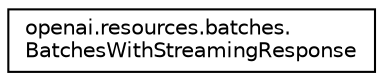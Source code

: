 digraph "Graphical Class Hierarchy"
{
 // LATEX_PDF_SIZE
  edge [fontname="Helvetica",fontsize="10",labelfontname="Helvetica",labelfontsize="10"];
  node [fontname="Helvetica",fontsize="10",shape=record];
  rankdir="LR";
  Node0 [label="openai.resources.batches.\lBatchesWithStreamingResponse",height=0.2,width=0.4,color="black", fillcolor="white", style="filled",URL="$classopenai_1_1resources_1_1batches_1_1BatchesWithStreamingResponse.html",tooltip=" "];
}

